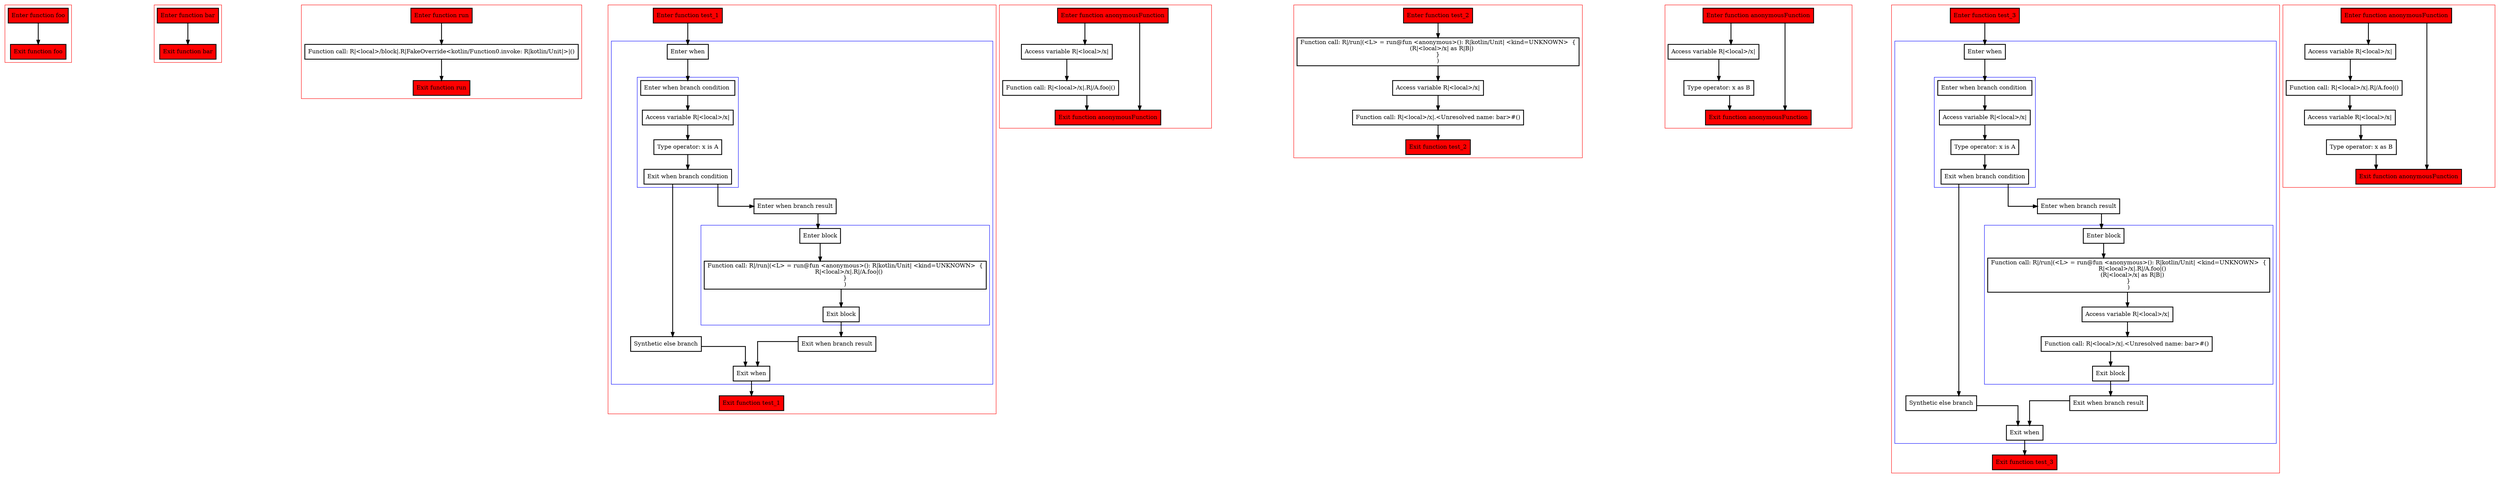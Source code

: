 digraph inPlaceLambdas_kt {
  graph [splines=ortho nodesep=3]
  node [shape=box penwidth=2]
  edge [penwidth=2]

  subgraph cluster_0 {
    color=red
    0 [label="Enter function foo" style="filled" fillcolor=red];
    1 [label="Exit function foo" style="filled" fillcolor=red];
  }

  0 -> {1};

  subgraph cluster_1 {
    color=red
    2 [label="Enter function bar" style="filled" fillcolor=red];
    3 [label="Exit function bar" style="filled" fillcolor=red];
  }

  2 -> {3};

  subgraph cluster_2 {
    color=red
    4 [label="Enter function run" style="filled" fillcolor=red];
    5 [label="Function call: R|<local>/block|.R|FakeOverride<kotlin/Function0.invoke: R|kotlin/Unit|>|()"];
    6 [label="Exit function run" style="filled" fillcolor=red];
  }

  4 -> {5};
  5 -> {6};

  subgraph cluster_3 {
    color=red
    7 [label="Enter function test_1" style="filled" fillcolor=red];
    subgraph cluster_4 {
      color=blue
      8 [label="Enter when"];
      subgraph cluster_5 {
        color=blue
        9 [label="Enter when branch condition "];
        10 [label="Access variable R|<local>/x|"];
        11 [label="Type operator: x is A"];
        12 [label="Exit when branch condition"];
      }
      13 [label="Synthetic else branch"];
      14 [label="Enter when branch result"];
      subgraph cluster_6 {
        color=blue
        15 [label="Enter block"];
        16 [label="Function call: R|/run|(<L> = run@fun <anonymous>(): R|kotlin/Unit| <kind=UNKNOWN>  {
    R|<local>/x|.R|/A.foo|()
}
)"];
        17 [label="Exit block"];
      }
      18 [label="Exit when branch result"];
      19 [label="Exit when"];
    }
    20 [label="Exit function test_1" style="filled" fillcolor=red];
  }

  7 -> {8};
  8 -> {9};
  9 -> {10};
  10 -> {11};
  11 -> {12};
  12 -> {14 13};
  13 -> {19};
  14 -> {15};
  15 -> {16};
  16 -> {17};
  17 -> {18};
  18 -> {19};
  19 -> {20};

  subgraph cluster_7 {
    color=red
    21 [label="Enter function anonymousFunction" style="filled" fillcolor=red];
    22 [label="Access variable R|<local>/x|"];
    23 [label="Function call: R|<local>/x|.R|/A.foo|()"];
    24 [label="Exit function anonymousFunction" style="filled" fillcolor=red];
  }

  21 -> {24 22};
  22 -> {23};
  23 -> {24};

  subgraph cluster_8 {
    color=red
    25 [label="Enter function test_2" style="filled" fillcolor=red];
    26 [label="Function call: R|/run|(<L> = run@fun <anonymous>(): R|kotlin/Unit| <kind=UNKNOWN>  {
    (R|<local>/x| as R|B|)
}
)"];
    27 [label="Access variable R|<local>/x|"];
    28 [label="Function call: R|<local>/x|.<Unresolved name: bar>#()"];
    29 [label="Exit function test_2" style="filled" fillcolor=red];
  }

  25 -> {26};
  26 -> {27};
  27 -> {28};
  28 -> {29};

  subgraph cluster_9 {
    color=red
    30 [label="Enter function anonymousFunction" style="filled" fillcolor=red];
    31 [label="Access variable R|<local>/x|"];
    32 [label="Type operator: x as B"];
    33 [label="Exit function anonymousFunction" style="filled" fillcolor=red];
  }

  30 -> {33 31};
  31 -> {32};
  32 -> {33};

  subgraph cluster_10 {
    color=red
    34 [label="Enter function test_3" style="filled" fillcolor=red];
    subgraph cluster_11 {
      color=blue
      35 [label="Enter when"];
      subgraph cluster_12 {
        color=blue
        36 [label="Enter when branch condition "];
        37 [label="Access variable R|<local>/x|"];
        38 [label="Type operator: x is A"];
        39 [label="Exit when branch condition"];
      }
      40 [label="Synthetic else branch"];
      41 [label="Enter when branch result"];
      subgraph cluster_13 {
        color=blue
        42 [label="Enter block"];
        43 [label="Function call: R|/run|(<L> = run@fun <anonymous>(): R|kotlin/Unit| <kind=UNKNOWN>  {
    R|<local>/x|.R|/A.foo|()
    (R|<local>/x| as R|B|)
}
)"];
        44 [label="Access variable R|<local>/x|"];
        45 [label="Function call: R|<local>/x|.<Unresolved name: bar>#()"];
        46 [label="Exit block"];
      }
      47 [label="Exit when branch result"];
      48 [label="Exit when"];
    }
    49 [label="Exit function test_3" style="filled" fillcolor=red];
  }

  34 -> {35};
  35 -> {36};
  36 -> {37};
  37 -> {38};
  38 -> {39};
  39 -> {41 40};
  40 -> {48};
  41 -> {42};
  42 -> {43};
  43 -> {44};
  44 -> {45};
  45 -> {46};
  46 -> {47};
  47 -> {48};
  48 -> {49};

  subgraph cluster_14 {
    color=red
    50 [label="Enter function anonymousFunction" style="filled" fillcolor=red];
    51 [label="Access variable R|<local>/x|"];
    52 [label="Function call: R|<local>/x|.R|/A.foo|()"];
    53 [label="Access variable R|<local>/x|"];
    54 [label="Type operator: x as B"];
    55 [label="Exit function anonymousFunction" style="filled" fillcolor=red];
  }

  50 -> {55 51};
  51 -> {52};
  52 -> {53};
  53 -> {54};
  54 -> {55};

}
